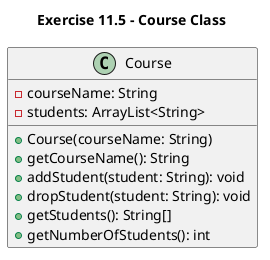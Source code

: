 @startuml "exercise11.5"
title Exercise 11.5 - Course Class
class Course {
    -courseName: String
    -students: ArrayList<String>

    +Course(courseName: String)
    +getCourseName(): String
    +addStudent(student: String): void
    +dropStudent(student: String): void
    +getStudents(): String[]
    +getNumberOfStudents(): int
}
@enduml
